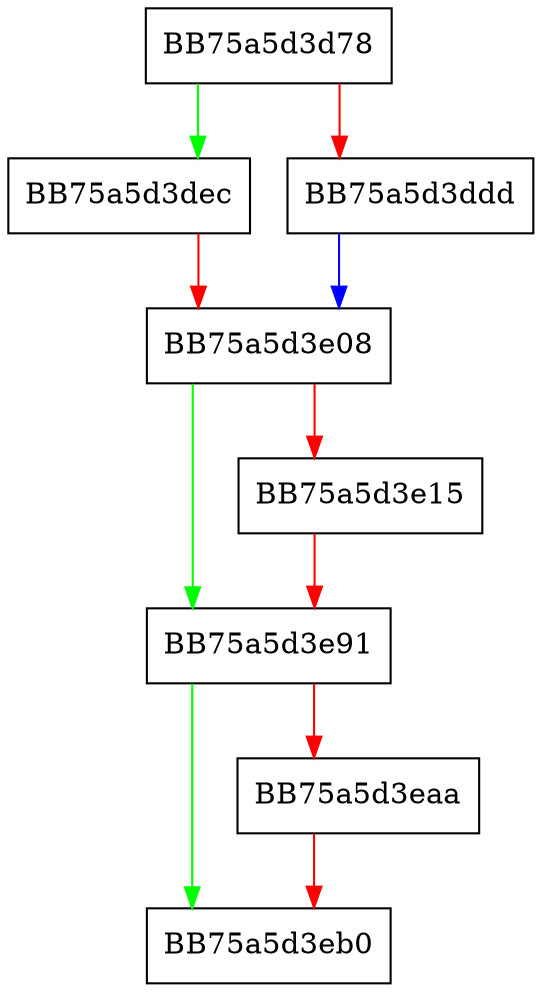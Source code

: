digraph WmiSensorConfig {
  node [shape="box"];
  graph [splines=ortho];
  BB75a5d3d78 -> BB75a5d3dec [color="green"];
  BB75a5d3d78 -> BB75a5d3ddd [color="red"];
  BB75a5d3ddd -> BB75a5d3e08 [color="blue"];
  BB75a5d3dec -> BB75a5d3e08 [color="red"];
  BB75a5d3e08 -> BB75a5d3e91 [color="green"];
  BB75a5d3e08 -> BB75a5d3e15 [color="red"];
  BB75a5d3e15 -> BB75a5d3e91 [color="red"];
  BB75a5d3e91 -> BB75a5d3eb0 [color="green"];
  BB75a5d3e91 -> BB75a5d3eaa [color="red"];
  BB75a5d3eaa -> BB75a5d3eb0 [color="red"];
}